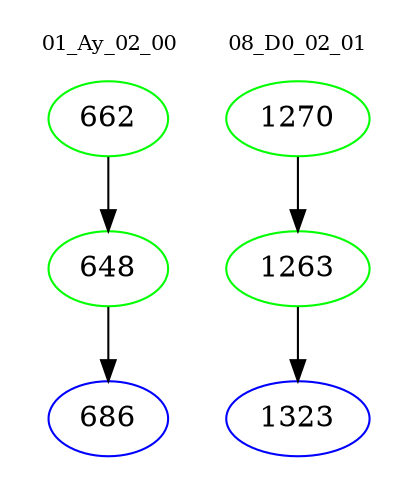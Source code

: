 digraph{
subgraph cluster_0 {
color = white
label = "01_Ay_02_00";
fontsize=10;
T0_662 [label="662", color="green"]
T0_662 -> T0_648 [color="black"]
T0_648 [label="648", color="green"]
T0_648 -> T0_686 [color="black"]
T0_686 [label="686", color="blue"]
}
subgraph cluster_1 {
color = white
label = "08_D0_02_01";
fontsize=10;
T1_1270 [label="1270", color="green"]
T1_1270 -> T1_1263 [color="black"]
T1_1263 [label="1263", color="green"]
T1_1263 -> T1_1323 [color="black"]
T1_1323 [label="1323", color="blue"]
}
}
